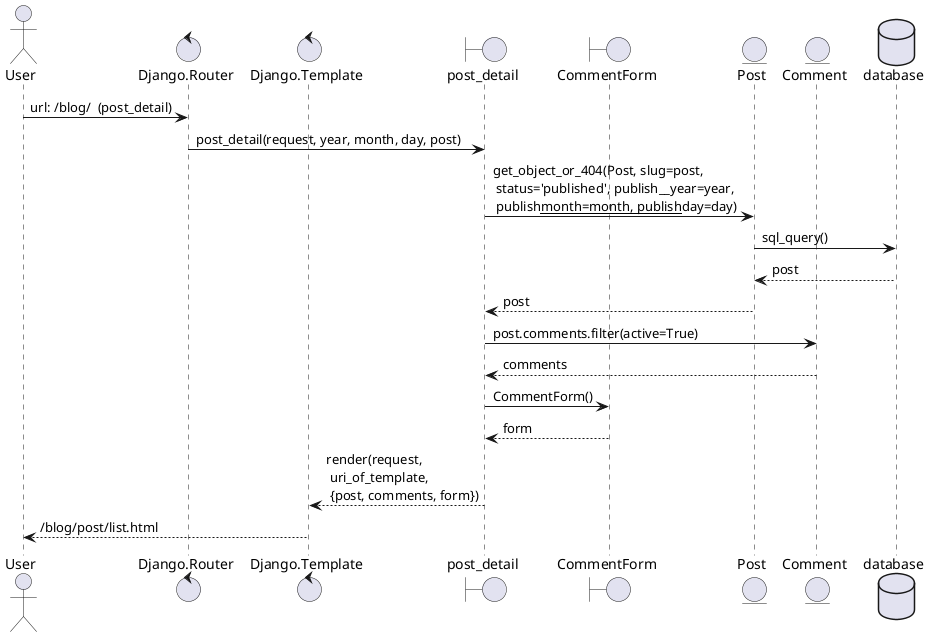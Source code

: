 @startuml
actor    User
control	 Django.Router		as Router
control  Django.Template	as Template
boundary post_detail     	as View
boundary CommentForm     	as Form
entity   Post				as Model
entity   Comment			as Comment
database database			as DB

User -> Router : url: /blog/  (post_detail)
Router -> View : post_detail(request, year, month, day, post)
View -> Model : get_object_or_404(Post, slug=post, \n status='published', publish__year=year, \n publish__month=month, publish__day=day)
Model -> DB : sql_query()
DB --> Model : post
Model --> View : post
View -> Comment: post.comments.filter(active=True)
Comment --> View: comments
View -> Form: CommentForm()
Form --> View: form
View --> Template: render(request, \n uri_of_template, \n {post, comments, form})
Template --> User: /blog/post/list.html
@enduml
